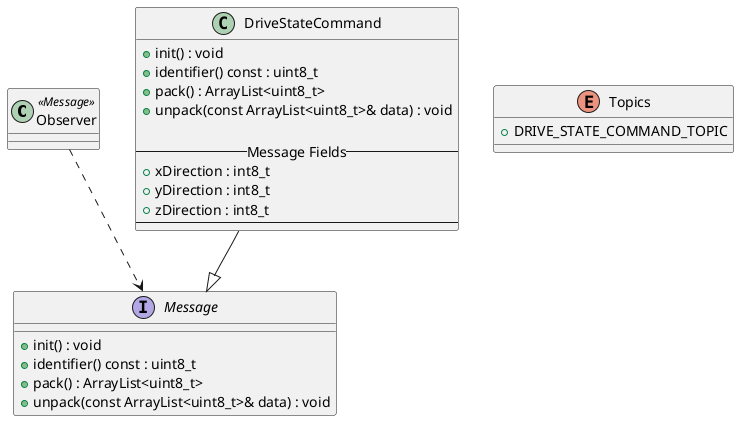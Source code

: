 @startuml

class Observer <<Message>>

interface Message
{
  + init() : void
  + identifier() const : uint8_t
  + pack() : ArrayList<uint8_t>
  + unpack(const ArrayList<uint8_t>& data) : void
}

class DriveStateCommand
{
  + init() : void
  + identifier() const : uint8_t
  + pack() : ArrayList<uint8_t>
  + unpack(const ArrayList<uint8_t>& data) : void

  -- Message Fields --
  + xDirection : int8_t
  + yDirection : int8_t
  + zDirection : int8_t
  --
}

enum Topics
{
  + DRIVE_STATE_COMMAND_TOPIC
}

Observer ..> Message
DriveStateCommand --|> Message

@enduml
